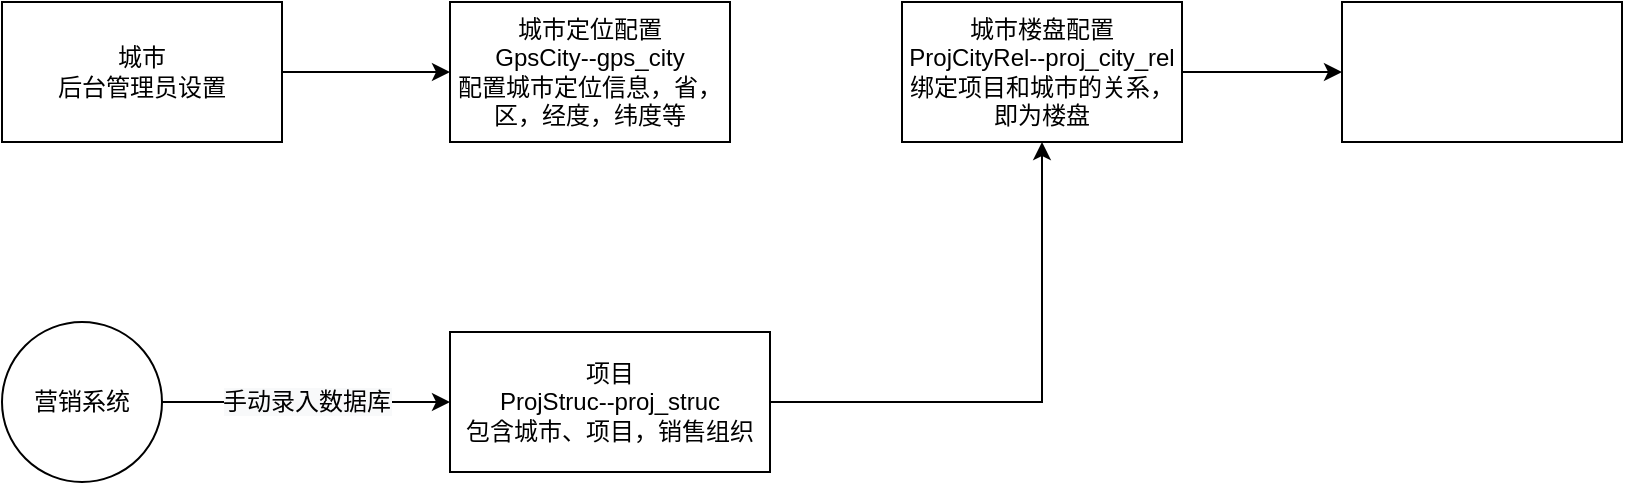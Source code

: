 <mxfile version="14.6.5" type="github">
  <diagram id="xIlVCZdDOlZY9Qjr4O-O" name="第 1 页">
    <mxGraphModel dx="782" dy="437" grid="1" gridSize="10" guides="1" tooltips="1" connect="1" arrows="1" fold="1" page="1" pageScale="1" pageWidth="827" pageHeight="1169" math="0" shadow="0">
      <root>
        <mxCell id="0" />
        <mxCell id="1" parent="0" />
        <mxCell id="DC7e0HeSG_NtiGx8V0Lg-10" style="edgeStyle=orthogonalEdgeStyle;rounded=0;orthogonalLoop=1;jettySize=auto;html=1;entryX=0.5;entryY=1;entryDx=0;entryDy=0;" edge="1" parent="1" source="DC7e0HeSG_NtiGx8V0Lg-1" target="DC7e0HeSG_NtiGx8V0Lg-7">
          <mxGeometry relative="1" as="geometry" />
        </mxCell>
        <mxCell id="DC7e0HeSG_NtiGx8V0Lg-1" value="项目&lt;br&gt;ProjStruc--proj_struc&lt;br&gt;包含城市、项目，销售组织" style="rounded=0;whiteSpace=wrap;html=1;" vertex="1" parent="1">
          <mxGeometry x="274" y="215" width="160" height="70" as="geometry" />
        </mxCell>
        <mxCell id="DC7e0HeSG_NtiGx8V0Lg-6" value="" style="edgeStyle=orthogonalEdgeStyle;rounded=0;orthogonalLoop=1;jettySize=auto;html=1;" edge="1" parent="1" source="DC7e0HeSG_NtiGx8V0Lg-2" target="DC7e0HeSG_NtiGx8V0Lg-3">
          <mxGeometry relative="1" as="geometry" />
        </mxCell>
        <mxCell id="DC7e0HeSG_NtiGx8V0Lg-2" value="城市&lt;br&gt;后台管理员设置" style="rounded=0;whiteSpace=wrap;html=1;" vertex="1" parent="1">
          <mxGeometry x="50" y="50" width="140" height="70" as="geometry" />
        </mxCell>
        <mxCell id="DC7e0HeSG_NtiGx8V0Lg-3" value="城市定位配置&lt;br&gt;GpsCity--gps_city&lt;br&gt;配置城市定位信息，省，区，经度，纬度等" style="rounded=0;whiteSpace=wrap;html=1;" vertex="1" parent="1">
          <mxGeometry x="274" y="50" width="140" height="70" as="geometry" />
        </mxCell>
        <mxCell id="DC7e0HeSG_NtiGx8V0Lg-12" value="" style="edgeStyle=orthogonalEdgeStyle;rounded=0;orthogonalLoop=1;jettySize=auto;html=1;" edge="1" parent="1" source="DC7e0HeSG_NtiGx8V0Lg-7" target="DC7e0HeSG_NtiGx8V0Lg-11">
          <mxGeometry relative="1" as="geometry" />
        </mxCell>
        <mxCell id="DC7e0HeSG_NtiGx8V0Lg-7" value="城市楼盘配置&lt;br&gt;ProjCityRel--proj_city_rel&lt;br&gt;绑定项目和城市的关系，即为楼盘" style="rounded=0;whiteSpace=wrap;html=1;" vertex="1" parent="1">
          <mxGeometry x="500" y="50" width="140" height="70" as="geometry" />
        </mxCell>
        <mxCell id="DC7e0HeSG_NtiGx8V0Lg-9" value="&lt;span style=&quot;font-size: 12px ; background-color: rgb(248 , 249 , 250)&quot;&gt;手动录入数据库&lt;/span&gt;" style="edgeStyle=orthogonalEdgeStyle;rounded=0;orthogonalLoop=1;jettySize=auto;html=1;" edge="1" parent="1" source="DC7e0HeSG_NtiGx8V0Lg-8" target="DC7e0HeSG_NtiGx8V0Lg-1">
          <mxGeometry relative="1" as="geometry" />
        </mxCell>
        <mxCell id="DC7e0HeSG_NtiGx8V0Lg-8" value="营销系统" style="ellipse;whiteSpace=wrap;html=1;aspect=fixed;" vertex="1" parent="1">
          <mxGeometry x="50" y="210" width="80" height="80" as="geometry" />
        </mxCell>
        <mxCell id="DC7e0HeSG_NtiGx8V0Lg-11" value="" style="rounded=0;whiteSpace=wrap;html=1;" vertex="1" parent="1">
          <mxGeometry x="720" y="50" width="140" height="70" as="geometry" />
        </mxCell>
      </root>
    </mxGraphModel>
  </diagram>
</mxfile>
